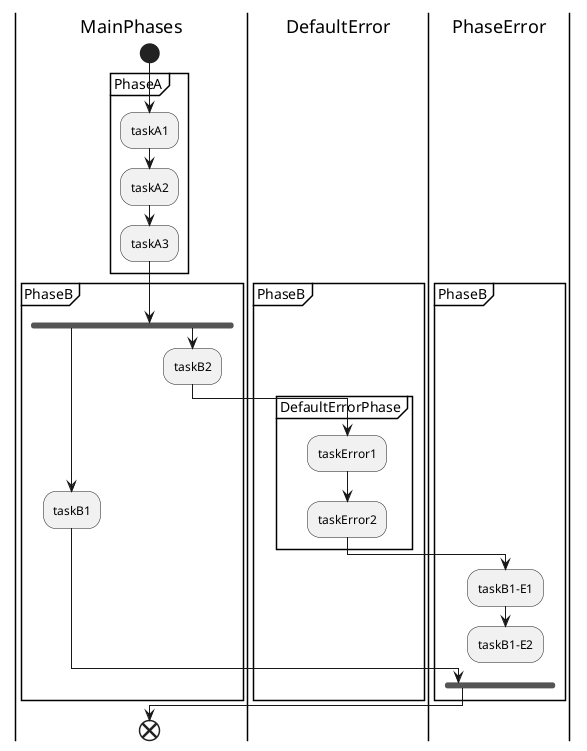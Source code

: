 @startuml
	|MainPhases|
	start
	partition PhaseA {
		:taskA1;
		:taskA2;
		:taskA3;

		'"PhaseA.error" --> "ERROR"
		'"PhaseA.success" --> "SUCCESS"
	}

	partition PhaseB {
		fork
		:taskB1;
		fork again
		:taskB2;

		|DefaultError|
		partition DefaultErrorPhase {
			:taskError1;
			:taskError2;
		}
		|PhaseError|
		:taskB1-E1;
		:taskB1-E2;
		detach

		end fork
	}
	|MainPhases|
	end

	

@enduml